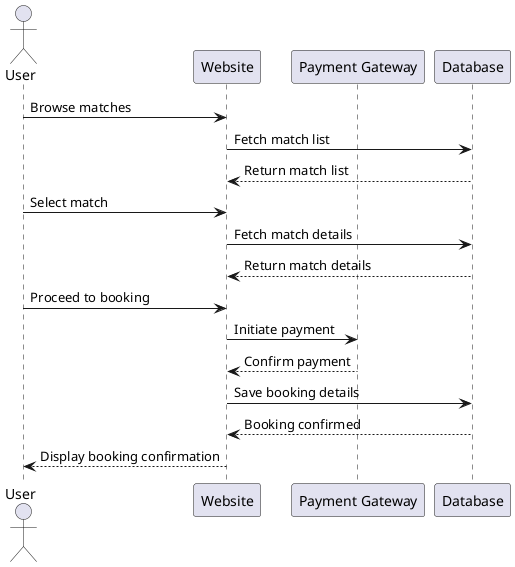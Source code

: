 @startuml
actor User
participant "Website" as Web
participant "Payment Gateway" as Payment
participant "Database" as DB

User -> Web: Browse matches
Web -> DB: Fetch match list
DB --> Web: Return match list
User -> Web: Select match
Web -> DB: Fetch match details
DB --> Web: Return match details

User -> Web: Proceed to booking
Web -> Payment: Initiate payment
Payment --> Web: Confirm payment
Web -> DB: Save booking details
DB --> Web: Booking confirmed
Web --> User: Display booking confirmation
@enduml
